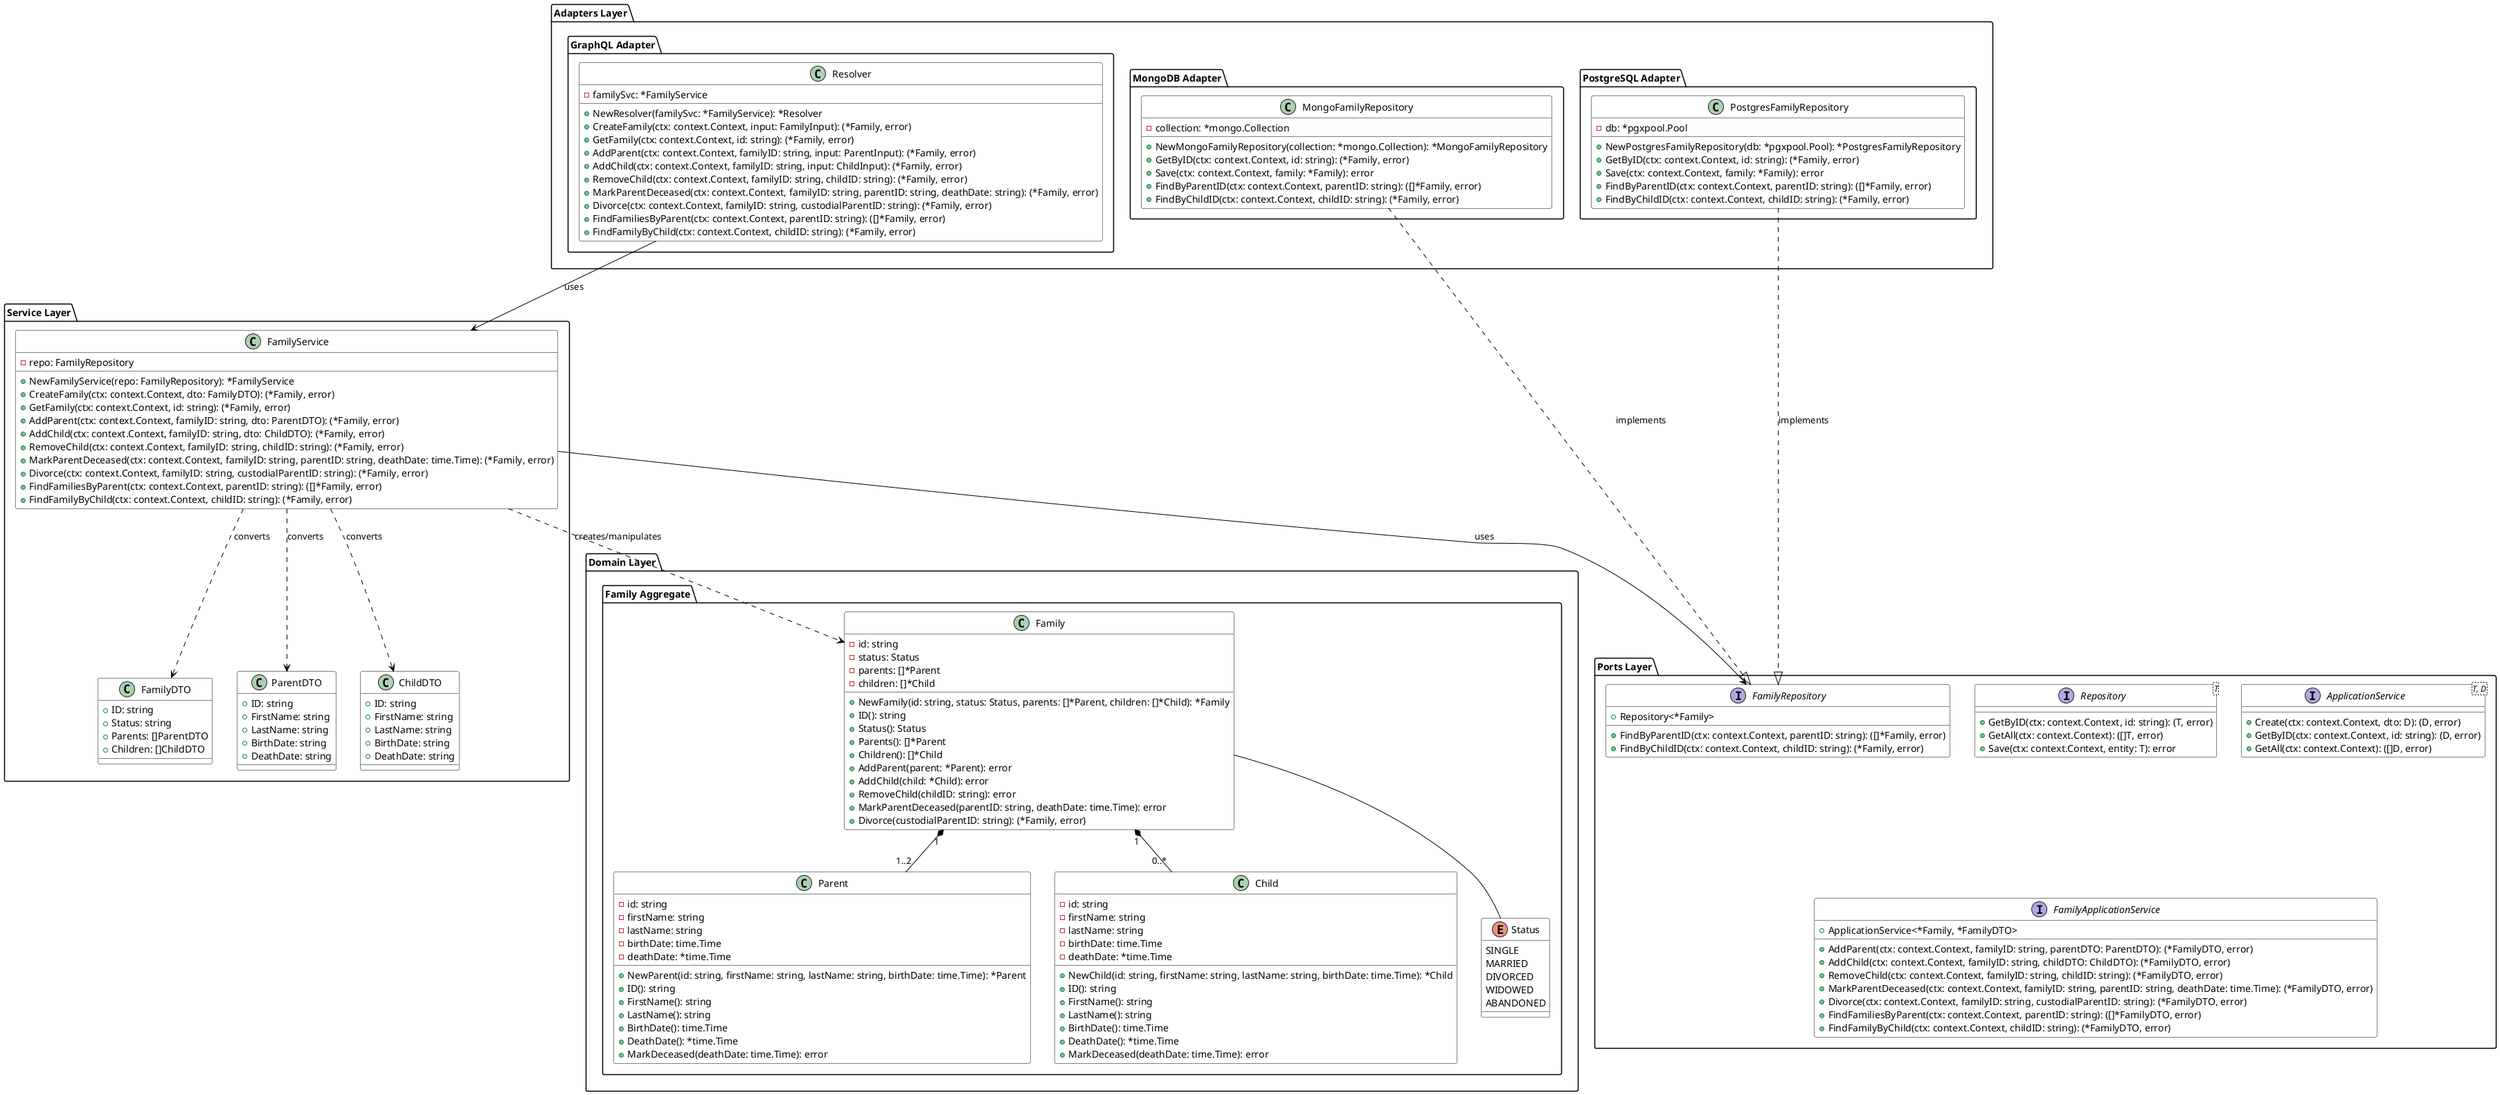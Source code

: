@startuml SDD Class Diagram

skinparam class {
  BackgroundColor white
  ArrowColor black
  BorderColor black
}

package "Domain Layer" {
  package "Family Aggregate" {
    class Family {
      -id: string
      -status: Status
      -parents: []*Parent
      -children: []*Child
      +NewFamily(id: string, status: Status, parents: []*Parent, children: []*Child): *Family
      +ID(): string
      +Status(): Status
      +Parents(): []*Parent
      +Children(): []*Child
      +AddParent(parent: *Parent): error
      +AddChild(child: *Child): error
      +RemoveChild(childID: string): error
      +MarkParentDeceased(parentID: string, deathDate: time.Time): error
      +Divorce(custodialParentID: string): (*Family, error)
    }

    class Parent {
      -id: string
      -firstName: string
      -lastName: string
      -birthDate: time.Time
      -deathDate: *time.Time
      +NewParent(id: string, firstName: string, lastName: string, birthDate: time.Time): *Parent
      +ID(): string
      +FirstName(): string
      +LastName(): string
      +BirthDate(): time.Time
      +DeathDate(): *time.Time
      +MarkDeceased(deathDate: time.Time): error
    }

    class Child {
      -id: string
      -firstName: string
      -lastName: string
      -birthDate: time.Time
      -deathDate: *time.Time
      +NewChild(id: string, firstName: string, lastName: string, birthDate: time.Time): *Child
      +ID(): string
      +FirstName(): string
      +LastName(): string
      +BirthDate(): time.Time
      +DeathDate(): *time.Time
      +MarkDeceased(deathDate: time.Time): error
    }

    enum Status {
      SINGLE
      MARRIED
      DIVORCED
      WIDOWED
      ABANDONED
    }
  }
}

package "Service Layer" {
  class FamilyService {
    -repo: FamilyRepository
    +NewFamilyService(repo: FamilyRepository): *FamilyService
    +CreateFamily(ctx: context.Context, dto: FamilyDTO): (*Family, error)
    +GetFamily(ctx: context.Context, id: string): (*Family, error)
    +AddParent(ctx: context.Context, familyID: string, dto: ParentDTO): (*Family, error)
    +AddChild(ctx: context.Context, familyID: string, dto: ChildDTO): (*Family, error)
    +RemoveChild(ctx: context.Context, familyID: string, childID: string): (*Family, error)
    +MarkParentDeceased(ctx: context.Context, familyID: string, parentID: string, deathDate: time.Time): (*Family, error)
    +Divorce(ctx: context.Context, familyID: string, custodialParentID: string): (*Family, error)
    +FindFamiliesByParent(ctx: context.Context, parentID: string): ([]*Family, error)
    +FindFamilyByChild(ctx: context.Context, childID: string): (*Family, error)
  }

  class FamilyDTO {
    +ID: string
    +Status: string
    +Parents: []ParentDTO
    +Children: []ChildDTO
  }

  class ParentDTO {
    +ID: string
    +FirstName: string
    +LastName: string
    +BirthDate: string
    +DeathDate: string
  }

  class ChildDTO {
    +ID: string
    +FirstName: string
    +LastName: string
    +BirthDate: string
    +DeathDate: string
  }
}

package "Ports Layer" {
  interface Repository<T> {
    +GetByID(ctx: context.Context, id: string): (T, error)
    +GetAll(ctx: context.Context): ([]T, error)
    +Save(ctx: context.Context, entity: T): error
  }

  interface FamilyRepository {
    +Repository<*Family>
    +FindByParentID(ctx: context.Context, parentID: string): ([]*Family, error)
    +FindByChildID(ctx: context.Context, childID: string): (*Family, error)
  }

  interface ApplicationService<T, D> {
    +Create(ctx: context.Context, dto: D): (D, error)
    +GetByID(ctx: context.Context, id: string): (D, error)
    +GetAll(ctx: context.Context): ([]D, error)
  }

  interface FamilyApplicationService {
    +ApplicationService<*Family, *FamilyDTO>
    +AddParent(ctx: context.Context, familyID: string, parentDTO: ParentDTO): (*FamilyDTO, error)
    +AddChild(ctx: context.Context, familyID: string, childDTO: ChildDTO): (*FamilyDTO, error)
    +RemoveChild(ctx: context.Context, familyID: string, childID: string): (*FamilyDTO, error)
    +MarkParentDeceased(ctx: context.Context, familyID: string, parentID: string, deathDate: time.Time): (*FamilyDTO, error)
    +Divorce(ctx: context.Context, familyID: string, custodialParentID: string): (*FamilyDTO, error)
    +FindFamiliesByParent(ctx: context.Context, parentID: string): ([]*FamilyDTO, error)
    +FindFamilyByChild(ctx: context.Context, childID: string): (*FamilyDTO, error)
  }
}

package "Adapters Layer" {
  package "GraphQL Adapter" {
    class Resolver {
      -familySvc: *FamilyService
      +NewResolver(familySvc: *FamilyService): *Resolver
      +CreateFamily(ctx: context.Context, input: FamilyInput): (*Family, error)
      +GetFamily(ctx: context.Context, id: string): (*Family, error)
      +AddParent(ctx: context.Context, familyID: string, input: ParentInput): (*Family, error)
      +AddChild(ctx: context.Context, familyID: string, input: ChildInput): (*Family, error)
      +RemoveChild(ctx: context.Context, familyID: string, childID: string): (*Family, error)
      +MarkParentDeceased(ctx: context.Context, familyID: string, parentID: string, deathDate: string): (*Family, error)
      +Divorce(ctx: context.Context, familyID: string, custodialParentID: string): (*Family, error)
      +FindFamiliesByParent(ctx: context.Context, parentID: string): ([]*Family, error)
      +FindFamilyByChild(ctx: context.Context, childID: string): (*Family, error)
    }
  }

  package "MongoDB Adapter" {
    class MongoFamilyRepository {
      -collection: *mongo.Collection
      +NewMongoFamilyRepository(collection: *mongo.Collection): *MongoFamilyRepository
      +GetByID(ctx: context.Context, id: string): (*Family, error)
      +Save(ctx: context.Context, family: *Family): error
      +FindByParentID(ctx: context.Context, parentID: string): ([]*Family, error)
      +FindByChildID(ctx: context.Context, childID: string): (*Family, error)
    }
  }

  package "PostgreSQL Adapter" {
    class PostgresFamilyRepository {
      -db: *pgxpool.Pool
      +NewPostgresFamilyRepository(db: *pgxpool.Pool): *PostgresFamilyRepository
      +GetByID(ctx: context.Context, id: string): (*Family, error)
      +Save(ctx: context.Context, family: *Family): error
      +FindByParentID(ctx: context.Context, parentID: string): ([]*Family, error)
      +FindByChildID(ctx: context.Context, childID: string): (*Family, error)
    }
  }
}

' Relationships
Family "1" *-- "1..2" Parent
Family "1" *-- "0..*" Child
Family -- Status

FamilyService --> FamilyRepository : uses
Resolver --> FamilyService : uses

MongoFamilyRepository ..|> FamilyRepository : implements
PostgresFamilyRepository ..|> FamilyRepository : implements

FamilyService ..> Family : creates/manipulates
FamilyService ..> FamilyDTO : converts
FamilyService ..> ParentDTO : converts
FamilyService ..> ChildDTO : converts

@enduml
